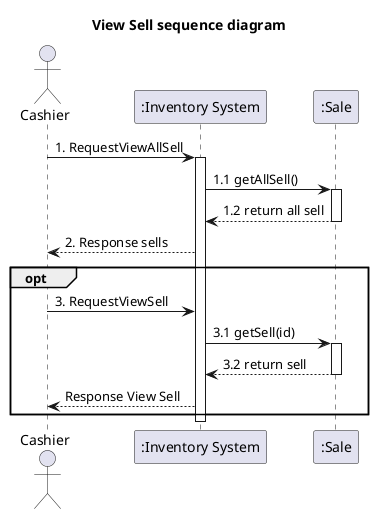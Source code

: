 @startuml
'example
title View Sell sequence diagram

actor Cashier as actorCashier
participant ":Inventory System" as InventorySystem
participant ":Sale" as classSell

actorCashier -> InventorySystem: 1. RequestViewAllSell
activate InventorySystem

InventorySystem -> classSell: 1.1 getAllSell()
activate classSell

classSell --> InventorySystem: 1.2 return all sell
deactivate classSell

InventorySystem --> actorCashier : 2. Response sells


opt
actorCashier -> InventorySystem: 3. RequestViewSell

InventorySystem -> classSell: 3.1 getSell(id)
activate classSell

classSell --> InventorySystem: 3.2 return sell
deactivate classSell

InventorySystem -->  actorCashier : Response View Sell

end

deactivate InventorySystem




@enduml